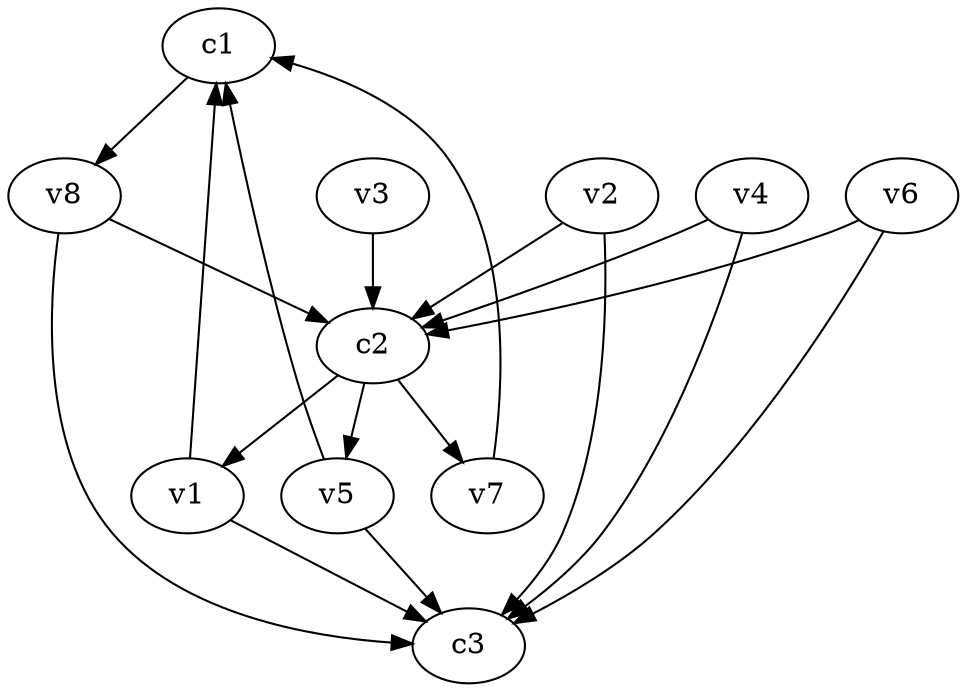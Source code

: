strict digraph  {
c1;
c2;
c3;
v1;
v2;
v3;
v4;
v5;
v6;
v7;
v8;
c1 -> v8  [weight=1];
c2 -> v7  [weight=1];
c2 -> v5  [weight=1];
c2 -> v1  [weight=1];
v1 -> c1  [weight=1];
v1 -> c3  [weight=1];
v2 -> c2  [weight=1];
v2 -> c3  [weight=1];
v3 -> c2  [weight=1];
v4 -> c3  [weight=1];
v4 -> c2  [weight=1];
v5 -> c3  [weight=1];
v5 -> c1  [weight=1];
v6 -> c2  [weight=1];
v6 -> c3  [weight=1];
v7 -> c1  [weight=1];
v8 -> c3  [weight=1];
v8 -> c2  [weight=1];
}
